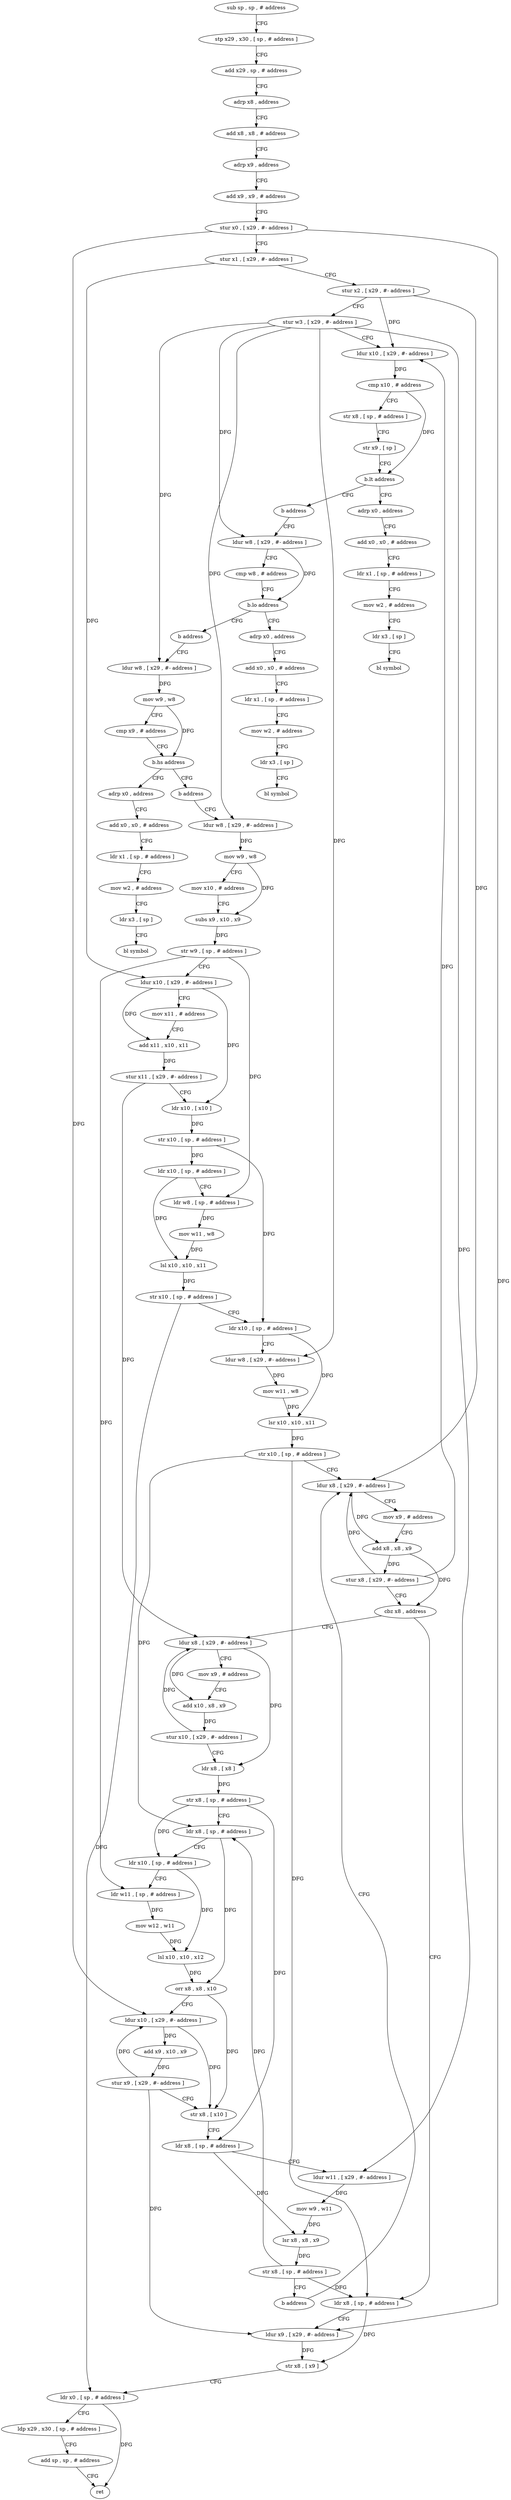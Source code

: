 digraph "func" {
"4238412" [label = "sub sp , sp , # address" ]
"4238416" [label = "stp x29 , x30 , [ sp , # address ]" ]
"4238420" [label = "add x29 , sp , # address" ]
"4238424" [label = "adrp x8 , address" ]
"4238428" [label = "add x8 , x8 , # address" ]
"4238432" [label = "adrp x9 , address" ]
"4238436" [label = "add x9 , x9 , # address" ]
"4238440" [label = "stur x0 , [ x29 , #- address ]" ]
"4238444" [label = "stur x1 , [ x29 , #- address ]" ]
"4238448" [label = "stur x2 , [ x29 , #- address ]" ]
"4238452" [label = "stur w3 , [ x29 , #- address ]" ]
"4238456" [label = "ldur x10 , [ x29 , #- address ]" ]
"4238460" [label = "cmp x10 , # address" ]
"4238464" [label = "str x8 , [ sp , # address ]" ]
"4238468" [label = "str x9 , [ sp ]" ]
"4238472" [label = "b.lt address" ]
"4238480" [label = "adrp x0 , address" ]
"4238476" [label = "b address" ]
"4238484" [label = "add x0 , x0 , # address" ]
"4238488" [label = "ldr x1 , [ sp , # address ]" ]
"4238492" [label = "mov w2 , # address" ]
"4238496" [label = "ldr x3 , [ sp ]" ]
"4238500" [label = "bl symbol" ]
"4238504" [label = "ldur w8 , [ x29 , #- address ]" ]
"4238508" [label = "cmp w8 , # address" ]
"4238512" [label = "b.lo address" ]
"4238520" [label = "adrp x0 , address" ]
"4238516" [label = "b address" ]
"4238524" [label = "add x0 , x0 , # address" ]
"4238528" [label = "ldr x1 , [ sp , # address ]" ]
"4238532" [label = "mov w2 , # address" ]
"4238536" [label = "ldr x3 , [ sp ]" ]
"4238540" [label = "bl symbol" ]
"4238544" [label = "ldur w8 , [ x29 , #- address ]" ]
"4238548" [label = "mov w9 , w8" ]
"4238552" [label = "cmp x9 , # address" ]
"4238556" [label = "b.hs address" ]
"4238564" [label = "adrp x0 , address" ]
"4238560" [label = "b address" ]
"4238568" [label = "add x0 , x0 , # address" ]
"4238572" [label = "ldr x1 , [ sp , # address ]" ]
"4238576" [label = "mov w2 , # address" ]
"4238580" [label = "ldr x3 , [ sp ]" ]
"4238584" [label = "bl symbol" ]
"4238588" [label = "ldur w8 , [ x29 , #- address ]" ]
"4238592" [label = "mov w9 , w8" ]
"4238596" [label = "mov x10 , # address" ]
"4238600" [label = "subs x9 , x10 , x9" ]
"4238604" [label = "str w9 , [ sp , # address ]" ]
"4238608" [label = "ldur x10 , [ x29 , #- address ]" ]
"4238612" [label = "mov x11 , # address" ]
"4238616" [label = "add x11 , x10 , x11" ]
"4238620" [label = "stur x11 , [ x29 , #- address ]" ]
"4238624" [label = "ldr x10 , [ x10 ]" ]
"4238628" [label = "str x10 , [ sp , # address ]" ]
"4238632" [label = "ldr x10 , [ sp , # address ]" ]
"4238636" [label = "ldr w8 , [ sp , # address ]" ]
"4238640" [label = "mov w11 , w8" ]
"4238644" [label = "lsl x10 , x10 , x11" ]
"4238648" [label = "str x10 , [ sp , # address ]" ]
"4238652" [label = "ldr x10 , [ sp , # address ]" ]
"4238656" [label = "ldur w8 , [ x29 , #- address ]" ]
"4238660" [label = "mov w11 , w8" ]
"4238664" [label = "lsr x10 , x10 , x11" ]
"4238668" [label = "str x10 , [ sp , # address ]" ]
"4238672" [label = "ldur x8 , [ x29 , #- address ]" ]
"4238780" [label = "ldr x8 , [ sp , # address ]" ]
"4238784" [label = "ldur x9 , [ x29 , #- address ]" ]
"4238788" [label = "str x8 , [ x9 ]" ]
"4238792" [label = "ldr x0 , [ sp , # address ]" ]
"4238796" [label = "ldp x29 , x30 , [ sp , # address ]" ]
"4238800" [label = "add sp , sp , # address" ]
"4238804" [label = "ret" ]
"4238692" [label = "ldur x8 , [ x29 , #- address ]" ]
"4238696" [label = "mov x9 , # address" ]
"4238700" [label = "add x10 , x8 , x9" ]
"4238704" [label = "stur x10 , [ x29 , #- address ]" ]
"4238708" [label = "ldr x8 , [ x8 ]" ]
"4238712" [label = "str x8 , [ sp , # address ]" ]
"4238716" [label = "ldr x8 , [ sp , # address ]" ]
"4238720" [label = "ldr x10 , [ sp , # address ]" ]
"4238724" [label = "ldr w11 , [ sp , # address ]" ]
"4238728" [label = "mov w12 , w11" ]
"4238732" [label = "lsl x10 , x10 , x12" ]
"4238736" [label = "orr x8 , x8 , x10" ]
"4238740" [label = "ldur x10 , [ x29 , #- address ]" ]
"4238744" [label = "add x9 , x10 , x9" ]
"4238748" [label = "stur x9 , [ x29 , #- address ]" ]
"4238752" [label = "str x8 , [ x10 ]" ]
"4238756" [label = "ldr x8 , [ sp , # address ]" ]
"4238760" [label = "ldur w11 , [ x29 , #- address ]" ]
"4238764" [label = "mov w9 , w11" ]
"4238768" [label = "lsr x8 , x8 , x9" ]
"4238772" [label = "str x8 , [ sp , # address ]" ]
"4238776" [label = "b address" ]
"4238676" [label = "mov x9 , # address" ]
"4238680" [label = "add x8 , x8 , x9" ]
"4238684" [label = "stur x8 , [ x29 , #- address ]" ]
"4238688" [label = "cbz x8 , address" ]
"4238412" -> "4238416" [ label = "CFG" ]
"4238416" -> "4238420" [ label = "CFG" ]
"4238420" -> "4238424" [ label = "CFG" ]
"4238424" -> "4238428" [ label = "CFG" ]
"4238428" -> "4238432" [ label = "CFG" ]
"4238432" -> "4238436" [ label = "CFG" ]
"4238436" -> "4238440" [ label = "CFG" ]
"4238440" -> "4238444" [ label = "CFG" ]
"4238440" -> "4238784" [ label = "DFG" ]
"4238440" -> "4238740" [ label = "DFG" ]
"4238444" -> "4238448" [ label = "CFG" ]
"4238444" -> "4238608" [ label = "DFG" ]
"4238448" -> "4238452" [ label = "CFG" ]
"4238448" -> "4238456" [ label = "DFG" ]
"4238448" -> "4238672" [ label = "DFG" ]
"4238452" -> "4238456" [ label = "CFG" ]
"4238452" -> "4238504" [ label = "DFG" ]
"4238452" -> "4238544" [ label = "DFG" ]
"4238452" -> "4238588" [ label = "DFG" ]
"4238452" -> "4238656" [ label = "DFG" ]
"4238452" -> "4238760" [ label = "DFG" ]
"4238456" -> "4238460" [ label = "DFG" ]
"4238460" -> "4238464" [ label = "CFG" ]
"4238460" -> "4238472" [ label = "DFG" ]
"4238464" -> "4238468" [ label = "CFG" ]
"4238468" -> "4238472" [ label = "CFG" ]
"4238472" -> "4238480" [ label = "CFG" ]
"4238472" -> "4238476" [ label = "CFG" ]
"4238480" -> "4238484" [ label = "CFG" ]
"4238476" -> "4238504" [ label = "CFG" ]
"4238484" -> "4238488" [ label = "CFG" ]
"4238488" -> "4238492" [ label = "CFG" ]
"4238492" -> "4238496" [ label = "CFG" ]
"4238496" -> "4238500" [ label = "CFG" ]
"4238504" -> "4238508" [ label = "CFG" ]
"4238504" -> "4238512" [ label = "DFG" ]
"4238508" -> "4238512" [ label = "CFG" ]
"4238512" -> "4238520" [ label = "CFG" ]
"4238512" -> "4238516" [ label = "CFG" ]
"4238520" -> "4238524" [ label = "CFG" ]
"4238516" -> "4238544" [ label = "CFG" ]
"4238524" -> "4238528" [ label = "CFG" ]
"4238528" -> "4238532" [ label = "CFG" ]
"4238532" -> "4238536" [ label = "CFG" ]
"4238536" -> "4238540" [ label = "CFG" ]
"4238544" -> "4238548" [ label = "DFG" ]
"4238548" -> "4238552" [ label = "CFG" ]
"4238548" -> "4238556" [ label = "DFG" ]
"4238552" -> "4238556" [ label = "CFG" ]
"4238556" -> "4238564" [ label = "CFG" ]
"4238556" -> "4238560" [ label = "CFG" ]
"4238564" -> "4238568" [ label = "CFG" ]
"4238560" -> "4238588" [ label = "CFG" ]
"4238568" -> "4238572" [ label = "CFG" ]
"4238572" -> "4238576" [ label = "CFG" ]
"4238576" -> "4238580" [ label = "CFG" ]
"4238580" -> "4238584" [ label = "CFG" ]
"4238588" -> "4238592" [ label = "DFG" ]
"4238592" -> "4238596" [ label = "CFG" ]
"4238592" -> "4238600" [ label = "DFG" ]
"4238596" -> "4238600" [ label = "CFG" ]
"4238600" -> "4238604" [ label = "DFG" ]
"4238604" -> "4238608" [ label = "CFG" ]
"4238604" -> "4238636" [ label = "DFG" ]
"4238604" -> "4238724" [ label = "DFG" ]
"4238608" -> "4238612" [ label = "CFG" ]
"4238608" -> "4238616" [ label = "DFG" ]
"4238608" -> "4238624" [ label = "DFG" ]
"4238612" -> "4238616" [ label = "CFG" ]
"4238616" -> "4238620" [ label = "DFG" ]
"4238620" -> "4238624" [ label = "CFG" ]
"4238620" -> "4238692" [ label = "DFG" ]
"4238624" -> "4238628" [ label = "DFG" ]
"4238628" -> "4238632" [ label = "DFG" ]
"4238628" -> "4238652" [ label = "DFG" ]
"4238632" -> "4238636" [ label = "CFG" ]
"4238632" -> "4238644" [ label = "DFG" ]
"4238636" -> "4238640" [ label = "DFG" ]
"4238640" -> "4238644" [ label = "DFG" ]
"4238644" -> "4238648" [ label = "DFG" ]
"4238648" -> "4238652" [ label = "CFG" ]
"4238648" -> "4238792" [ label = "DFG" ]
"4238652" -> "4238656" [ label = "CFG" ]
"4238652" -> "4238664" [ label = "DFG" ]
"4238656" -> "4238660" [ label = "DFG" ]
"4238660" -> "4238664" [ label = "DFG" ]
"4238664" -> "4238668" [ label = "DFG" ]
"4238668" -> "4238672" [ label = "CFG" ]
"4238668" -> "4238780" [ label = "DFG" ]
"4238668" -> "4238716" [ label = "DFG" ]
"4238672" -> "4238676" [ label = "CFG" ]
"4238672" -> "4238680" [ label = "DFG" ]
"4238780" -> "4238784" [ label = "CFG" ]
"4238780" -> "4238788" [ label = "DFG" ]
"4238784" -> "4238788" [ label = "DFG" ]
"4238788" -> "4238792" [ label = "CFG" ]
"4238792" -> "4238796" [ label = "CFG" ]
"4238792" -> "4238804" [ label = "DFG" ]
"4238796" -> "4238800" [ label = "CFG" ]
"4238800" -> "4238804" [ label = "CFG" ]
"4238692" -> "4238696" [ label = "CFG" ]
"4238692" -> "4238700" [ label = "DFG" ]
"4238692" -> "4238708" [ label = "DFG" ]
"4238696" -> "4238700" [ label = "CFG" ]
"4238700" -> "4238704" [ label = "DFG" ]
"4238704" -> "4238708" [ label = "CFG" ]
"4238704" -> "4238692" [ label = "DFG" ]
"4238708" -> "4238712" [ label = "DFG" ]
"4238712" -> "4238716" [ label = "CFG" ]
"4238712" -> "4238720" [ label = "DFG" ]
"4238712" -> "4238756" [ label = "DFG" ]
"4238716" -> "4238720" [ label = "CFG" ]
"4238716" -> "4238736" [ label = "DFG" ]
"4238720" -> "4238724" [ label = "CFG" ]
"4238720" -> "4238732" [ label = "DFG" ]
"4238724" -> "4238728" [ label = "DFG" ]
"4238728" -> "4238732" [ label = "DFG" ]
"4238732" -> "4238736" [ label = "DFG" ]
"4238736" -> "4238740" [ label = "CFG" ]
"4238736" -> "4238752" [ label = "DFG" ]
"4238740" -> "4238744" [ label = "DFG" ]
"4238740" -> "4238752" [ label = "DFG" ]
"4238744" -> "4238748" [ label = "DFG" ]
"4238748" -> "4238752" [ label = "CFG" ]
"4238748" -> "4238784" [ label = "DFG" ]
"4238748" -> "4238740" [ label = "DFG" ]
"4238752" -> "4238756" [ label = "CFG" ]
"4238756" -> "4238760" [ label = "CFG" ]
"4238756" -> "4238768" [ label = "DFG" ]
"4238760" -> "4238764" [ label = "DFG" ]
"4238764" -> "4238768" [ label = "DFG" ]
"4238768" -> "4238772" [ label = "DFG" ]
"4238772" -> "4238776" [ label = "CFG" ]
"4238772" -> "4238780" [ label = "DFG" ]
"4238772" -> "4238716" [ label = "DFG" ]
"4238776" -> "4238672" [ label = "CFG" ]
"4238676" -> "4238680" [ label = "CFG" ]
"4238680" -> "4238684" [ label = "DFG" ]
"4238680" -> "4238688" [ label = "DFG" ]
"4238684" -> "4238688" [ label = "CFG" ]
"4238684" -> "4238456" [ label = "DFG" ]
"4238684" -> "4238672" [ label = "DFG" ]
"4238688" -> "4238780" [ label = "CFG" ]
"4238688" -> "4238692" [ label = "CFG" ]
}
